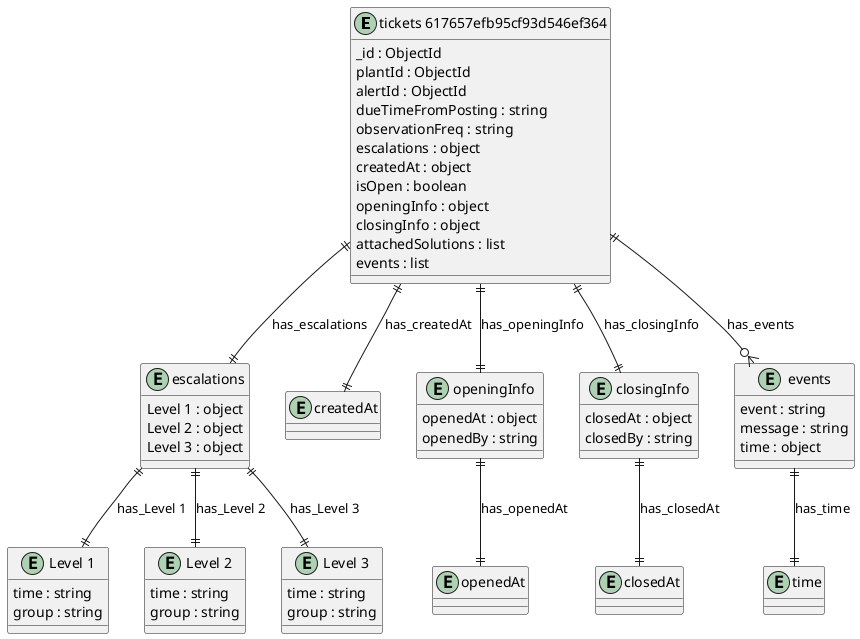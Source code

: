 @startuml tickets_617657efb95cf93d546ef364_Diagram

entity "tickets 617657efb95cf93d546ef364" as tickets_617657efb95cf93d546ef364 {
  _id : ObjectId
  plantId : ObjectId
  alertId : ObjectId
  dueTimeFromPosting : string
  observationFreq : string
  escalations : object
  createdAt : object
  isOpen : boolean
  openingInfo : object
  closingInfo : object
  attachedSolutions : list
  events : list
}

entity "escalations" as escalations {
  Level 1 : object
  Level 2 : object
  Level 3 : object
}

entity "Level 1" as Level_1 {
  time : string
  group : string
}

entity "Level 2" as Level_2 {
  time : string
  group : string
}

entity "Level 3" as Level_3 {
  time : string
  group : string
}

entity "createdAt" as createdAt {
}

entity "openingInfo" as openingInfo {
  openedAt : object
  openedBy : string
}

entity "openedAt" as openedAt {
}

entity "closingInfo" as closingInfo {
  closedAt : object
  closedBy : string
}

entity "closedAt" as closedAt {
}

entity "events" as events {
  event : string
  message : string
  time : object
}

entity "time" as time {
}

' // Relationships
tickets_617657efb95cf93d546ef364 ||--|| escalations : has_escalations
escalations ||--|| Level_1 : has_Level 1
escalations ||--|| Level_2 : has_Level 2
escalations ||--|| Level_3 : has_Level 3
tickets_617657efb95cf93d546ef364 ||--|| createdAt : has_createdAt
tickets_617657efb95cf93d546ef364 ||--|| openingInfo : has_openingInfo
openingInfo ||--|| openedAt : has_openedAt
tickets_617657efb95cf93d546ef364 ||--|| closingInfo : has_closingInfo
closingInfo ||--|| closedAt : has_closedAt
tickets_617657efb95cf93d546ef364 ||--o{ events : has_events
events ||--|| time : has_time
@enduml
